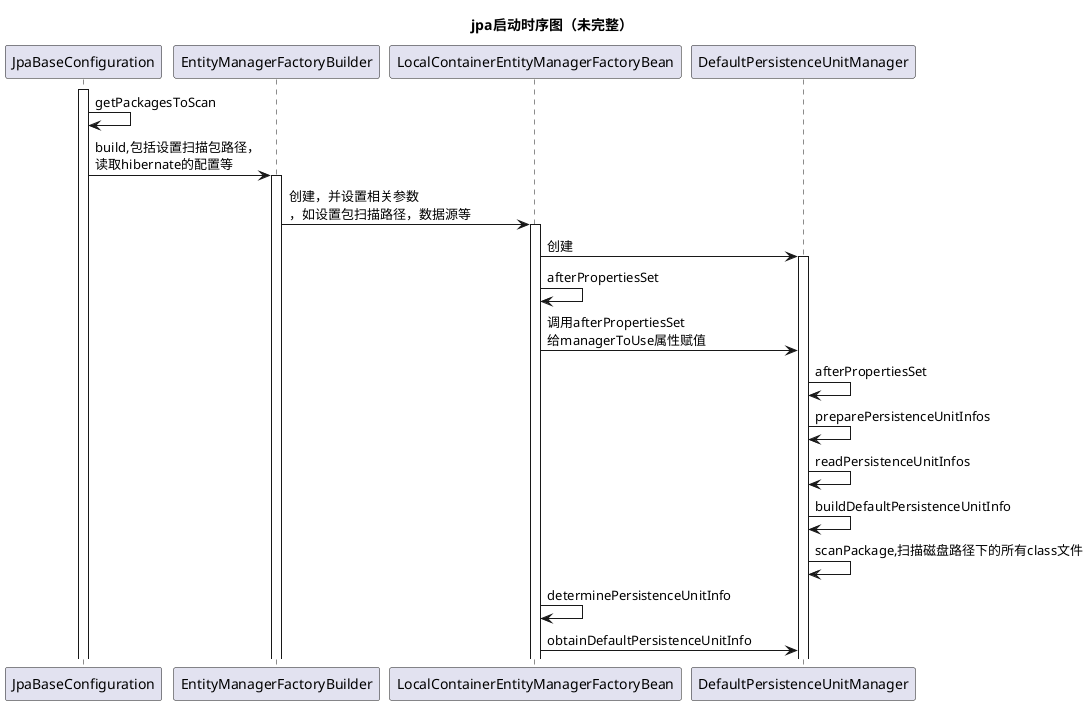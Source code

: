 @startuml
title jpa启动时序图（未完整）
participant JpaBaseConfiguration
participant EntityManagerFactoryBuilder
participant EntityManagerFactoryBuilder
participant LocalContainerEntityManagerFactoryBean
participant DefaultPersistenceUnitManager

activate JpaBaseConfiguration
JpaBaseConfiguration -> JpaBaseConfiguration: getPackagesToScan
JpaBaseConfiguration -> EntityManagerFactoryBuilder: build,包括设置扫描包路径，\n读取hibernate的配置等
activate EntityManagerFactoryBuilder
EntityManagerFactoryBuilder -> LocalContainerEntityManagerFactoryBean: 创建，并设置相关参数\n，如设置包扫描路径，数据源等

activate LocalContainerEntityManagerFactoryBean
LocalContainerEntityManagerFactoryBean -> DefaultPersistenceUnitManager: 创建
activate DefaultPersistenceUnitManager
LocalContainerEntityManagerFactoryBean -> LocalContainerEntityManagerFactoryBean: afterPropertiesSet
LocalContainerEntityManagerFactoryBean -> DefaultPersistenceUnitManager: 调用afterPropertiesSet\n给managerToUse属性赋值
DefaultPersistenceUnitManager -> DefaultPersistenceUnitManager: afterPropertiesSet
DefaultPersistenceUnitManager -> DefaultPersistenceUnitManager: preparePersistenceUnitInfos
DefaultPersistenceUnitManager -> DefaultPersistenceUnitManager: readPersistenceUnitInfos
DefaultPersistenceUnitManager -> DefaultPersistenceUnitManager: buildDefaultPersistenceUnitInfo
DefaultPersistenceUnitManager -> DefaultPersistenceUnitManager: scanPackage,扫描磁盘路径下的所有class文件

LocalContainerEntityManagerFactoryBean -> LocalContainerEntityManagerFactoryBean: determinePersistenceUnitInfo
LocalContainerEntityManagerFactoryBean -> DefaultPersistenceUnitManager: obtainDefaultPersistenceUnitInfo


@enduml